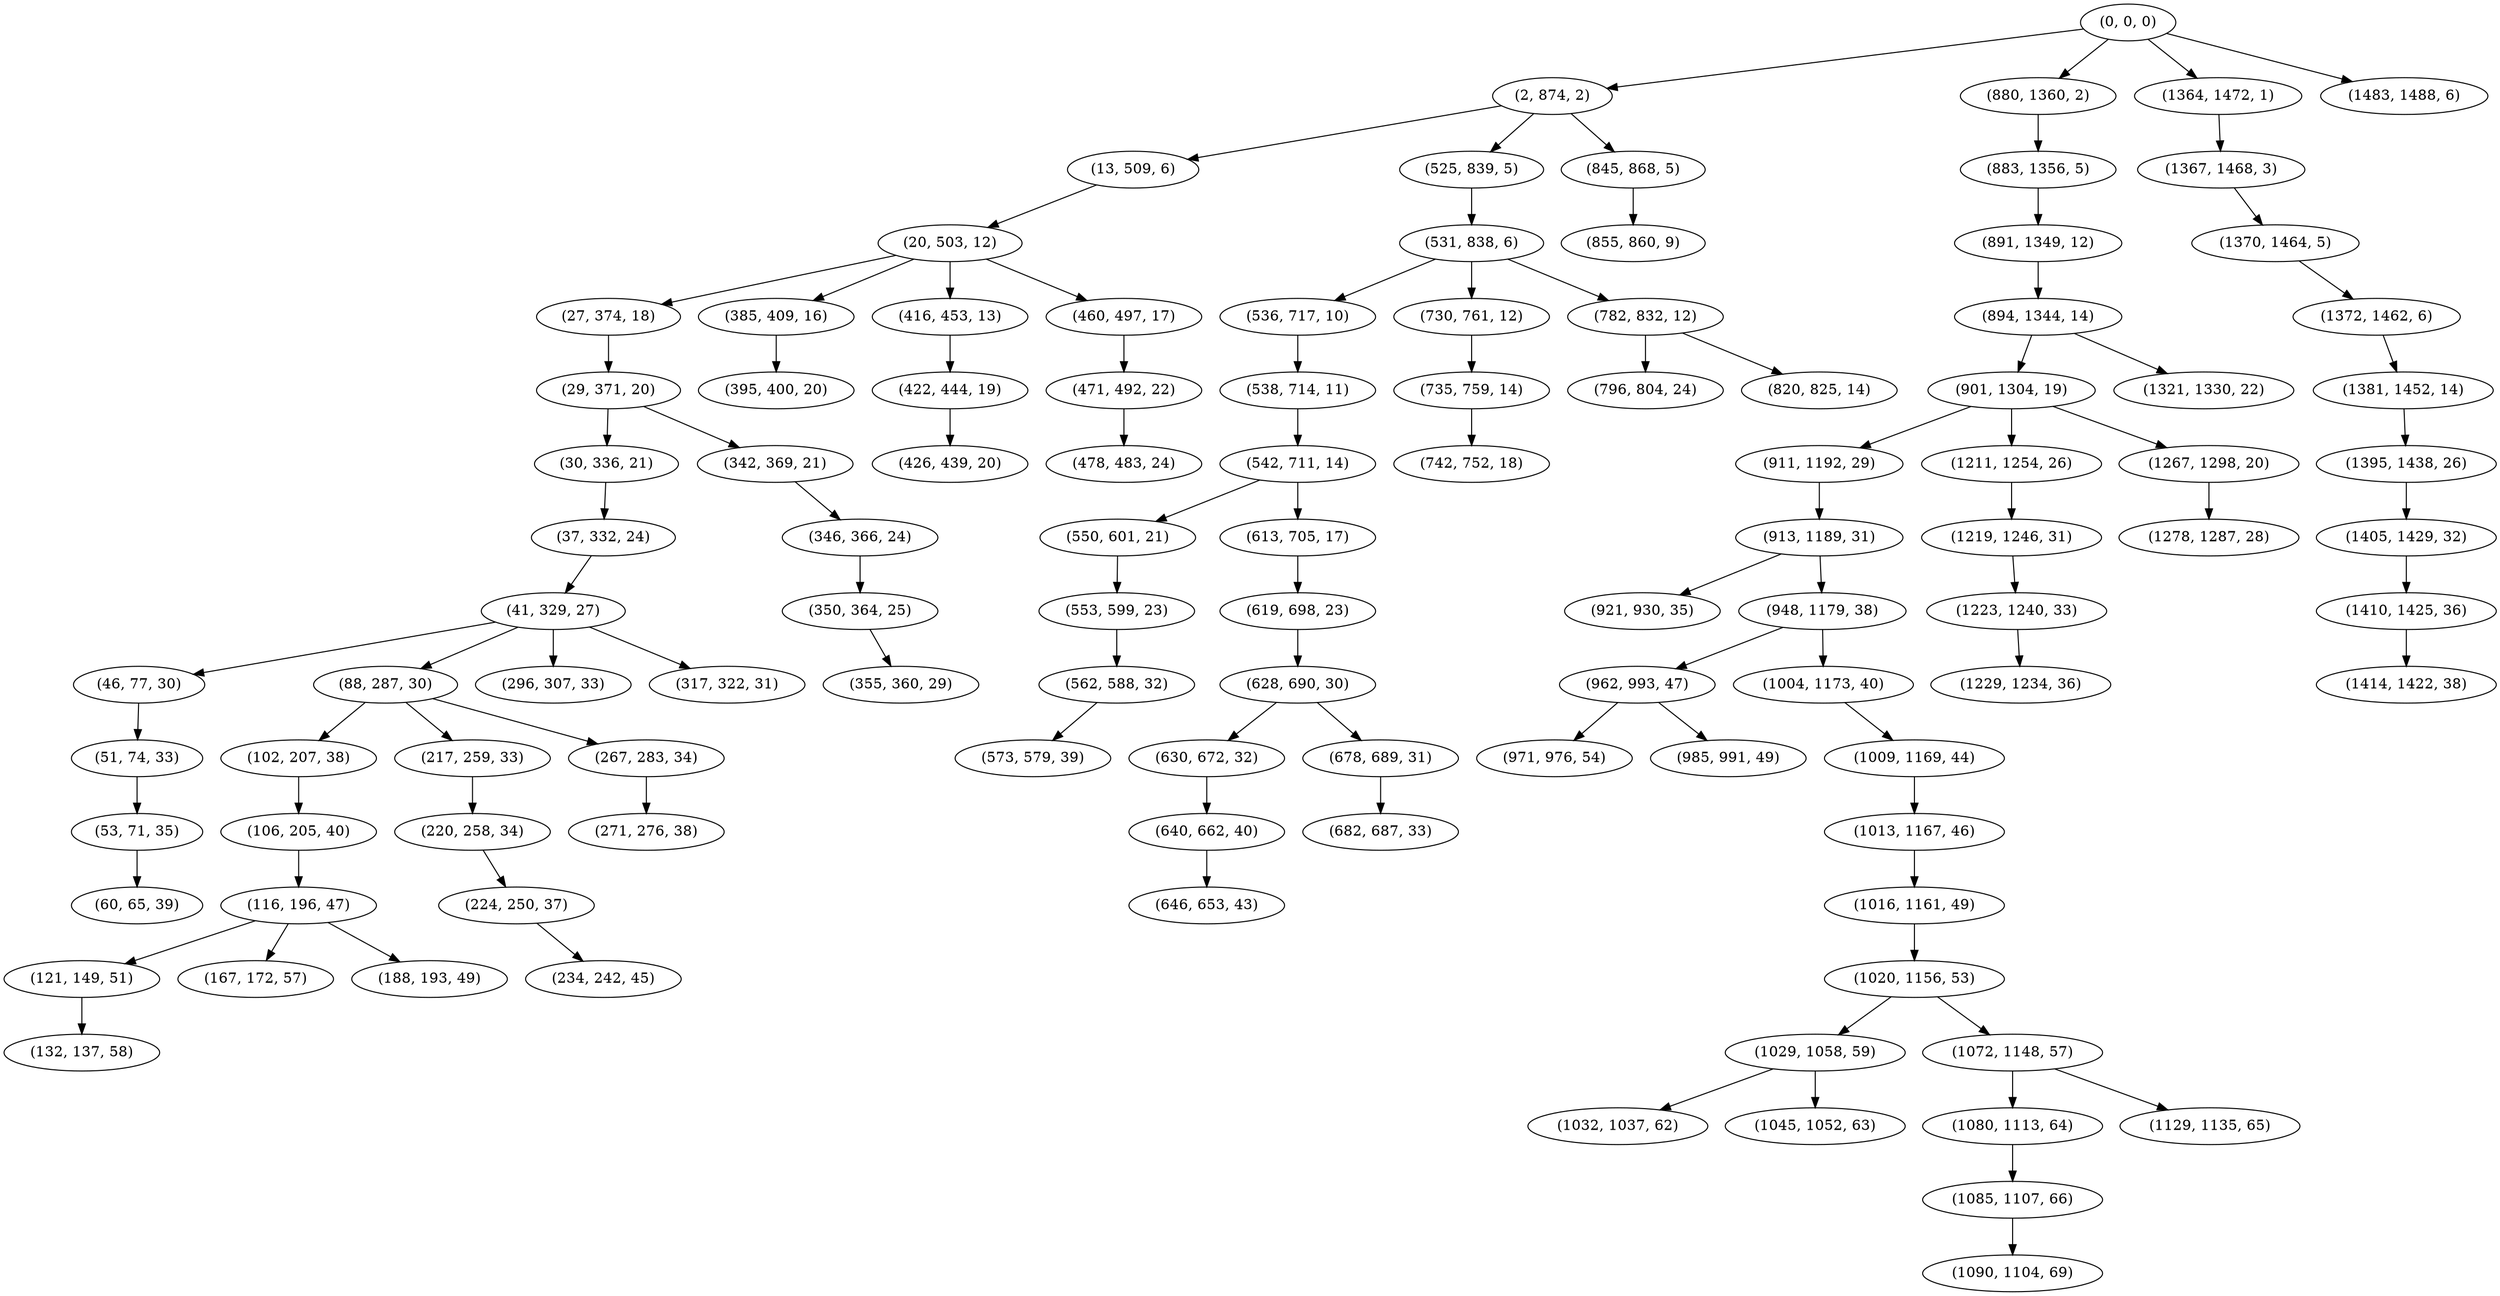 digraph tree {
    "(0, 0, 0)";
    "(2, 874, 2)";
    "(13, 509, 6)";
    "(20, 503, 12)";
    "(27, 374, 18)";
    "(29, 371, 20)";
    "(30, 336, 21)";
    "(37, 332, 24)";
    "(41, 329, 27)";
    "(46, 77, 30)";
    "(51, 74, 33)";
    "(53, 71, 35)";
    "(60, 65, 39)";
    "(88, 287, 30)";
    "(102, 207, 38)";
    "(106, 205, 40)";
    "(116, 196, 47)";
    "(121, 149, 51)";
    "(132, 137, 58)";
    "(167, 172, 57)";
    "(188, 193, 49)";
    "(217, 259, 33)";
    "(220, 258, 34)";
    "(224, 250, 37)";
    "(234, 242, 45)";
    "(267, 283, 34)";
    "(271, 276, 38)";
    "(296, 307, 33)";
    "(317, 322, 31)";
    "(342, 369, 21)";
    "(346, 366, 24)";
    "(350, 364, 25)";
    "(355, 360, 29)";
    "(385, 409, 16)";
    "(395, 400, 20)";
    "(416, 453, 13)";
    "(422, 444, 19)";
    "(426, 439, 20)";
    "(460, 497, 17)";
    "(471, 492, 22)";
    "(478, 483, 24)";
    "(525, 839, 5)";
    "(531, 838, 6)";
    "(536, 717, 10)";
    "(538, 714, 11)";
    "(542, 711, 14)";
    "(550, 601, 21)";
    "(553, 599, 23)";
    "(562, 588, 32)";
    "(573, 579, 39)";
    "(613, 705, 17)";
    "(619, 698, 23)";
    "(628, 690, 30)";
    "(630, 672, 32)";
    "(640, 662, 40)";
    "(646, 653, 43)";
    "(678, 689, 31)";
    "(682, 687, 33)";
    "(730, 761, 12)";
    "(735, 759, 14)";
    "(742, 752, 18)";
    "(782, 832, 12)";
    "(796, 804, 24)";
    "(820, 825, 14)";
    "(845, 868, 5)";
    "(855, 860, 9)";
    "(880, 1360, 2)";
    "(883, 1356, 5)";
    "(891, 1349, 12)";
    "(894, 1344, 14)";
    "(901, 1304, 19)";
    "(911, 1192, 29)";
    "(913, 1189, 31)";
    "(921, 930, 35)";
    "(948, 1179, 38)";
    "(962, 993, 47)";
    "(971, 976, 54)";
    "(985, 991, 49)";
    "(1004, 1173, 40)";
    "(1009, 1169, 44)";
    "(1013, 1167, 46)";
    "(1016, 1161, 49)";
    "(1020, 1156, 53)";
    "(1029, 1058, 59)";
    "(1032, 1037, 62)";
    "(1045, 1052, 63)";
    "(1072, 1148, 57)";
    "(1080, 1113, 64)";
    "(1085, 1107, 66)";
    "(1090, 1104, 69)";
    "(1129, 1135, 65)";
    "(1211, 1254, 26)";
    "(1219, 1246, 31)";
    "(1223, 1240, 33)";
    "(1229, 1234, 36)";
    "(1267, 1298, 20)";
    "(1278, 1287, 28)";
    "(1321, 1330, 22)";
    "(1364, 1472, 1)";
    "(1367, 1468, 3)";
    "(1370, 1464, 5)";
    "(1372, 1462, 6)";
    "(1381, 1452, 14)";
    "(1395, 1438, 26)";
    "(1405, 1429, 32)";
    "(1410, 1425, 36)";
    "(1414, 1422, 38)";
    "(1483, 1488, 6)";
    "(0, 0, 0)" -> "(2, 874, 2)";
    "(0, 0, 0)" -> "(880, 1360, 2)";
    "(0, 0, 0)" -> "(1364, 1472, 1)";
    "(0, 0, 0)" -> "(1483, 1488, 6)";
    "(2, 874, 2)" -> "(13, 509, 6)";
    "(2, 874, 2)" -> "(525, 839, 5)";
    "(2, 874, 2)" -> "(845, 868, 5)";
    "(13, 509, 6)" -> "(20, 503, 12)";
    "(20, 503, 12)" -> "(27, 374, 18)";
    "(20, 503, 12)" -> "(385, 409, 16)";
    "(20, 503, 12)" -> "(416, 453, 13)";
    "(20, 503, 12)" -> "(460, 497, 17)";
    "(27, 374, 18)" -> "(29, 371, 20)";
    "(29, 371, 20)" -> "(30, 336, 21)";
    "(29, 371, 20)" -> "(342, 369, 21)";
    "(30, 336, 21)" -> "(37, 332, 24)";
    "(37, 332, 24)" -> "(41, 329, 27)";
    "(41, 329, 27)" -> "(46, 77, 30)";
    "(41, 329, 27)" -> "(88, 287, 30)";
    "(41, 329, 27)" -> "(296, 307, 33)";
    "(41, 329, 27)" -> "(317, 322, 31)";
    "(46, 77, 30)" -> "(51, 74, 33)";
    "(51, 74, 33)" -> "(53, 71, 35)";
    "(53, 71, 35)" -> "(60, 65, 39)";
    "(88, 287, 30)" -> "(102, 207, 38)";
    "(88, 287, 30)" -> "(217, 259, 33)";
    "(88, 287, 30)" -> "(267, 283, 34)";
    "(102, 207, 38)" -> "(106, 205, 40)";
    "(106, 205, 40)" -> "(116, 196, 47)";
    "(116, 196, 47)" -> "(121, 149, 51)";
    "(116, 196, 47)" -> "(167, 172, 57)";
    "(116, 196, 47)" -> "(188, 193, 49)";
    "(121, 149, 51)" -> "(132, 137, 58)";
    "(217, 259, 33)" -> "(220, 258, 34)";
    "(220, 258, 34)" -> "(224, 250, 37)";
    "(224, 250, 37)" -> "(234, 242, 45)";
    "(267, 283, 34)" -> "(271, 276, 38)";
    "(342, 369, 21)" -> "(346, 366, 24)";
    "(346, 366, 24)" -> "(350, 364, 25)";
    "(350, 364, 25)" -> "(355, 360, 29)";
    "(385, 409, 16)" -> "(395, 400, 20)";
    "(416, 453, 13)" -> "(422, 444, 19)";
    "(422, 444, 19)" -> "(426, 439, 20)";
    "(460, 497, 17)" -> "(471, 492, 22)";
    "(471, 492, 22)" -> "(478, 483, 24)";
    "(525, 839, 5)" -> "(531, 838, 6)";
    "(531, 838, 6)" -> "(536, 717, 10)";
    "(531, 838, 6)" -> "(730, 761, 12)";
    "(531, 838, 6)" -> "(782, 832, 12)";
    "(536, 717, 10)" -> "(538, 714, 11)";
    "(538, 714, 11)" -> "(542, 711, 14)";
    "(542, 711, 14)" -> "(550, 601, 21)";
    "(542, 711, 14)" -> "(613, 705, 17)";
    "(550, 601, 21)" -> "(553, 599, 23)";
    "(553, 599, 23)" -> "(562, 588, 32)";
    "(562, 588, 32)" -> "(573, 579, 39)";
    "(613, 705, 17)" -> "(619, 698, 23)";
    "(619, 698, 23)" -> "(628, 690, 30)";
    "(628, 690, 30)" -> "(630, 672, 32)";
    "(628, 690, 30)" -> "(678, 689, 31)";
    "(630, 672, 32)" -> "(640, 662, 40)";
    "(640, 662, 40)" -> "(646, 653, 43)";
    "(678, 689, 31)" -> "(682, 687, 33)";
    "(730, 761, 12)" -> "(735, 759, 14)";
    "(735, 759, 14)" -> "(742, 752, 18)";
    "(782, 832, 12)" -> "(796, 804, 24)";
    "(782, 832, 12)" -> "(820, 825, 14)";
    "(845, 868, 5)" -> "(855, 860, 9)";
    "(880, 1360, 2)" -> "(883, 1356, 5)";
    "(883, 1356, 5)" -> "(891, 1349, 12)";
    "(891, 1349, 12)" -> "(894, 1344, 14)";
    "(894, 1344, 14)" -> "(901, 1304, 19)";
    "(894, 1344, 14)" -> "(1321, 1330, 22)";
    "(901, 1304, 19)" -> "(911, 1192, 29)";
    "(901, 1304, 19)" -> "(1211, 1254, 26)";
    "(901, 1304, 19)" -> "(1267, 1298, 20)";
    "(911, 1192, 29)" -> "(913, 1189, 31)";
    "(913, 1189, 31)" -> "(921, 930, 35)";
    "(913, 1189, 31)" -> "(948, 1179, 38)";
    "(948, 1179, 38)" -> "(962, 993, 47)";
    "(948, 1179, 38)" -> "(1004, 1173, 40)";
    "(962, 993, 47)" -> "(971, 976, 54)";
    "(962, 993, 47)" -> "(985, 991, 49)";
    "(1004, 1173, 40)" -> "(1009, 1169, 44)";
    "(1009, 1169, 44)" -> "(1013, 1167, 46)";
    "(1013, 1167, 46)" -> "(1016, 1161, 49)";
    "(1016, 1161, 49)" -> "(1020, 1156, 53)";
    "(1020, 1156, 53)" -> "(1029, 1058, 59)";
    "(1020, 1156, 53)" -> "(1072, 1148, 57)";
    "(1029, 1058, 59)" -> "(1032, 1037, 62)";
    "(1029, 1058, 59)" -> "(1045, 1052, 63)";
    "(1072, 1148, 57)" -> "(1080, 1113, 64)";
    "(1072, 1148, 57)" -> "(1129, 1135, 65)";
    "(1080, 1113, 64)" -> "(1085, 1107, 66)";
    "(1085, 1107, 66)" -> "(1090, 1104, 69)";
    "(1211, 1254, 26)" -> "(1219, 1246, 31)";
    "(1219, 1246, 31)" -> "(1223, 1240, 33)";
    "(1223, 1240, 33)" -> "(1229, 1234, 36)";
    "(1267, 1298, 20)" -> "(1278, 1287, 28)";
    "(1364, 1472, 1)" -> "(1367, 1468, 3)";
    "(1367, 1468, 3)" -> "(1370, 1464, 5)";
    "(1370, 1464, 5)" -> "(1372, 1462, 6)";
    "(1372, 1462, 6)" -> "(1381, 1452, 14)";
    "(1381, 1452, 14)" -> "(1395, 1438, 26)";
    "(1395, 1438, 26)" -> "(1405, 1429, 32)";
    "(1405, 1429, 32)" -> "(1410, 1425, 36)";
    "(1410, 1425, 36)" -> "(1414, 1422, 38)";
}
